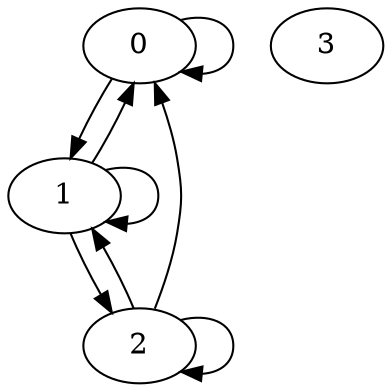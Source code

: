 digraph  {
0;
1;
2;
3;
0 -> 0  [key=0, weight="0.9509803921568627"];
0 -> 1  [key=0, weight="0.049019607843137254"];
1 -> 0  [key=0, weight="0.38461538461538464"];
1 -> 1  [key=0, weight="0.5230769230769231"];
1 -> 2  [key=0, weight="0.09230769230769231"];
2 -> 0  [key=0, weight="0.017543859649122806"];
2 -> 1  [key=0, weight="0.22807017543859648"];
2 -> 2  [key=0, weight="0.7543859649122807"];
}
